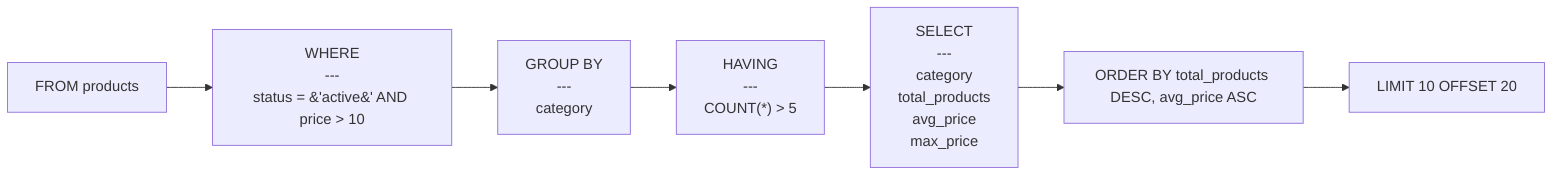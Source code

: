 flowchart LR
    node_0[FROM products]
    node_1["WHERE<br/>---<br/>status = &#39;active&#39; AND price &gt; 10"]
    node_2["GROUP BY<br/>---<br/>category"]
    node_3["HAVING<br/>---<br/>COUNT(*) &gt; 5"]
    node_4["SELECT<br/>---<br/>category<br/>total_products<br/>avg_price<br/>max_price"]
    node_5["ORDER BY total_products DESC, avg_price ASC"]
    node_6["LIMIT 10 OFFSET 20"]
    node_0 --> node_1
    node_1 --> node_2
    node_2 --> node_3
    node_3 --> node_4
    node_4 --> node_5
    node_5 --> node_6